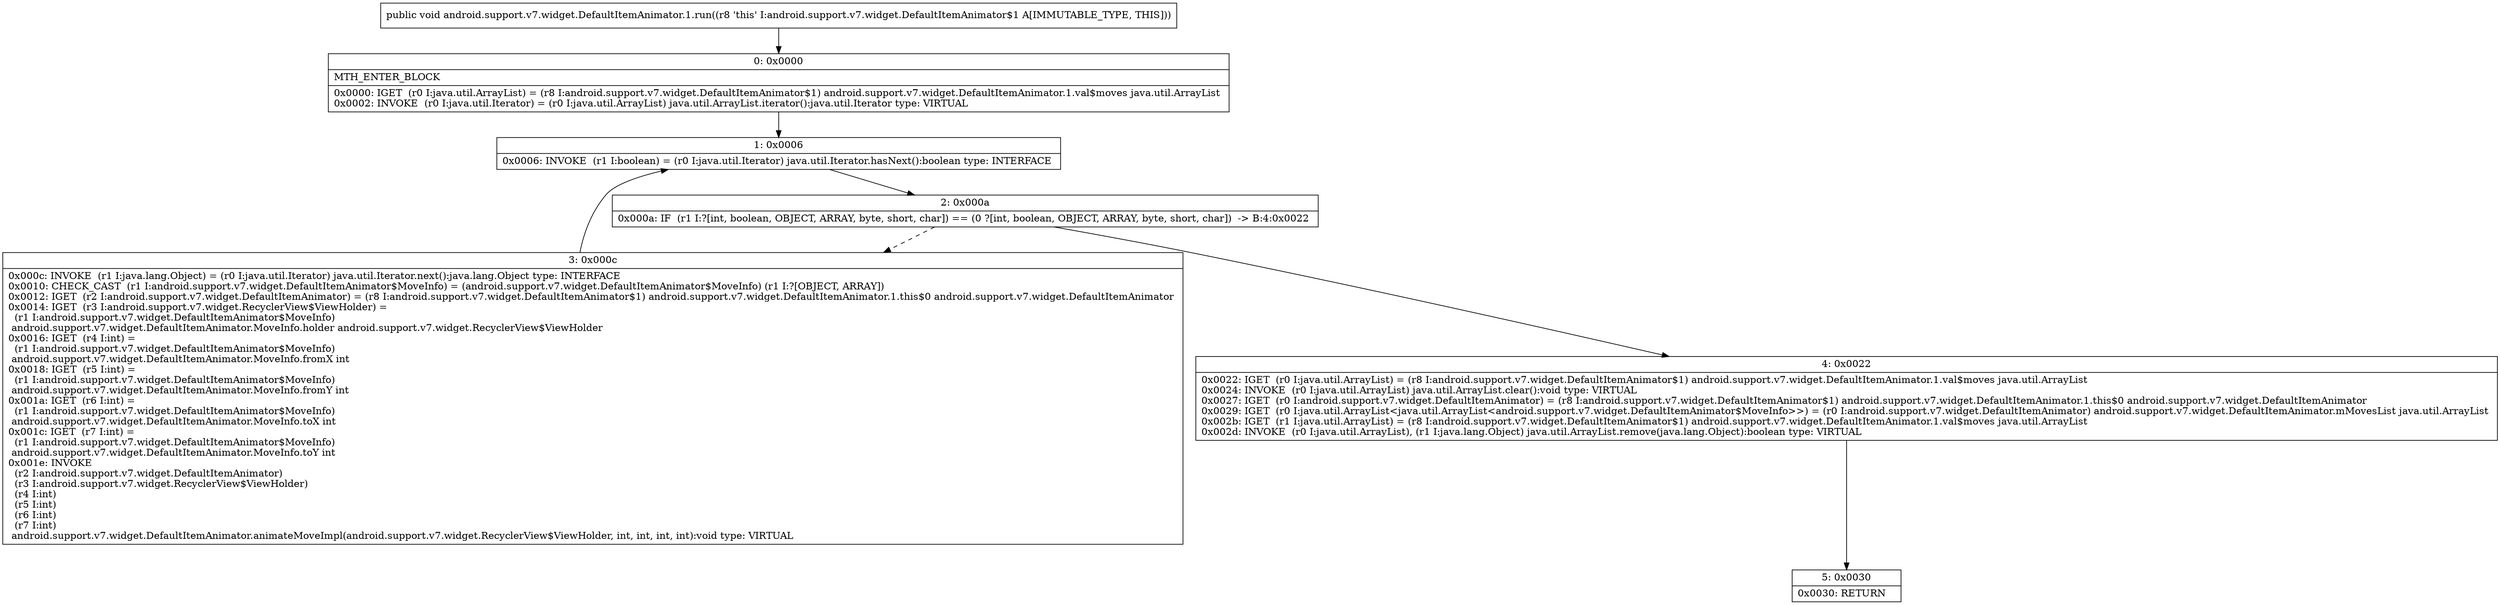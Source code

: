 digraph "CFG forandroid.support.v7.widget.DefaultItemAnimator.1.run()V" {
Node_0 [shape=record,label="{0\:\ 0x0000|MTH_ENTER_BLOCK\l|0x0000: IGET  (r0 I:java.util.ArrayList) = (r8 I:android.support.v7.widget.DefaultItemAnimator$1) android.support.v7.widget.DefaultItemAnimator.1.val$moves java.util.ArrayList \l0x0002: INVOKE  (r0 I:java.util.Iterator) = (r0 I:java.util.ArrayList) java.util.ArrayList.iterator():java.util.Iterator type: VIRTUAL \l}"];
Node_1 [shape=record,label="{1\:\ 0x0006|0x0006: INVOKE  (r1 I:boolean) = (r0 I:java.util.Iterator) java.util.Iterator.hasNext():boolean type: INTERFACE \l}"];
Node_2 [shape=record,label="{2\:\ 0x000a|0x000a: IF  (r1 I:?[int, boolean, OBJECT, ARRAY, byte, short, char]) == (0 ?[int, boolean, OBJECT, ARRAY, byte, short, char])  \-\> B:4:0x0022 \l}"];
Node_3 [shape=record,label="{3\:\ 0x000c|0x000c: INVOKE  (r1 I:java.lang.Object) = (r0 I:java.util.Iterator) java.util.Iterator.next():java.lang.Object type: INTERFACE \l0x0010: CHECK_CAST  (r1 I:android.support.v7.widget.DefaultItemAnimator$MoveInfo) = (android.support.v7.widget.DefaultItemAnimator$MoveInfo) (r1 I:?[OBJECT, ARRAY]) \l0x0012: IGET  (r2 I:android.support.v7.widget.DefaultItemAnimator) = (r8 I:android.support.v7.widget.DefaultItemAnimator$1) android.support.v7.widget.DefaultItemAnimator.1.this$0 android.support.v7.widget.DefaultItemAnimator \l0x0014: IGET  (r3 I:android.support.v7.widget.RecyclerView$ViewHolder) = \l  (r1 I:android.support.v7.widget.DefaultItemAnimator$MoveInfo)\l android.support.v7.widget.DefaultItemAnimator.MoveInfo.holder android.support.v7.widget.RecyclerView$ViewHolder \l0x0016: IGET  (r4 I:int) = \l  (r1 I:android.support.v7.widget.DefaultItemAnimator$MoveInfo)\l android.support.v7.widget.DefaultItemAnimator.MoveInfo.fromX int \l0x0018: IGET  (r5 I:int) = \l  (r1 I:android.support.v7.widget.DefaultItemAnimator$MoveInfo)\l android.support.v7.widget.DefaultItemAnimator.MoveInfo.fromY int \l0x001a: IGET  (r6 I:int) = \l  (r1 I:android.support.v7.widget.DefaultItemAnimator$MoveInfo)\l android.support.v7.widget.DefaultItemAnimator.MoveInfo.toX int \l0x001c: IGET  (r7 I:int) = \l  (r1 I:android.support.v7.widget.DefaultItemAnimator$MoveInfo)\l android.support.v7.widget.DefaultItemAnimator.MoveInfo.toY int \l0x001e: INVOKE  \l  (r2 I:android.support.v7.widget.DefaultItemAnimator)\l  (r3 I:android.support.v7.widget.RecyclerView$ViewHolder)\l  (r4 I:int)\l  (r5 I:int)\l  (r6 I:int)\l  (r7 I:int)\l android.support.v7.widget.DefaultItemAnimator.animateMoveImpl(android.support.v7.widget.RecyclerView$ViewHolder, int, int, int, int):void type: VIRTUAL \l}"];
Node_4 [shape=record,label="{4\:\ 0x0022|0x0022: IGET  (r0 I:java.util.ArrayList) = (r8 I:android.support.v7.widget.DefaultItemAnimator$1) android.support.v7.widget.DefaultItemAnimator.1.val$moves java.util.ArrayList \l0x0024: INVOKE  (r0 I:java.util.ArrayList) java.util.ArrayList.clear():void type: VIRTUAL \l0x0027: IGET  (r0 I:android.support.v7.widget.DefaultItemAnimator) = (r8 I:android.support.v7.widget.DefaultItemAnimator$1) android.support.v7.widget.DefaultItemAnimator.1.this$0 android.support.v7.widget.DefaultItemAnimator \l0x0029: IGET  (r0 I:java.util.ArrayList\<java.util.ArrayList\<android.support.v7.widget.DefaultItemAnimator$MoveInfo\>\>) = (r0 I:android.support.v7.widget.DefaultItemAnimator) android.support.v7.widget.DefaultItemAnimator.mMovesList java.util.ArrayList \l0x002b: IGET  (r1 I:java.util.ArrayList) = (r8 I:android.support.v7.widget.DefaultItemAnimator$1) android.support.v7.widget.DefaultItemAnimator.1.val$moves java.util.ArrayList \l0x002d: INVOKE  (r0 I:java.util.ArrayList), (r1 I:java.lang.Object) java.util.ArrayList.remove(java.lang.Object):boolean type: VIRTUAL \l}"];
Node_5 [shape=record,label="{5\:\ 0x0030|0x0030: RETURN   \l}"];
MethodNode[shape=record,label="{public void android.support.v7.widget.DefaultItemAnimator.1.run((r8 'this' I:android.support.v7.widget.DefaultItemAnimator$1 A[IMMUTABLE_TYPE, THIS])) }"];
MethodNode -> Node_0;
Node_0 -> Node_1;
Node_1 -> Node_2;
Node_2 -> Node_3[style=dashed];
Node_2 -> Node_4;
Node_3 -> Node_1;
Node_4 -> Node_5;
}

